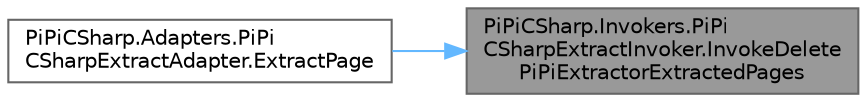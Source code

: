 digraph "PiPiCSharp.Invokers.PiPiCSharpExtractInvoker.InvokeDeletePiPiExtractorExtractedPages"
{
 // LATEX_PDF_SIZE
  bgcolor="transparent";
  edge [fontname=Helvetica,fontsize=10,labelfontname=Helvetica,labelfontsize=10];
  node [fontname=Helvetica,fontsize=10,shape=box,height=0.2,width=0.4];
  rankdir="RL";
  Node1 [id="Node000001",label="PiPiCSharp.Invokers.PiPi\lCSharpExtractInvoker.InvokeDelete\lPiPiExtractorExtractedPages",height=0.2,width=0.4,color="gray40", fillcolor="grey60", style="filled", fontcolor="black",tooltip="Invoke PiPiEditWrapper DeletePiPiExtractorExtractedPages."];
  Node1 -> Node2 [id="edge1_Node000001_Node000002",dir="back",color="steelblue1",style="solid",tooltip=" "];
  Node2 [id="Node000002",label="PiPiCSharp.Adapters.PiPi\lCSharpExtractAdapter.ExtractPage",height=0.2,width=0.4,color="grey40", fillcolor="white", style="filled",URL="$class_pi_pi_c_sharp_1_1_adapters_1_1_pi_pi_c_sharp_extract_adapter.html#afa6013bf7a8620a12e3d7bd21b8e1d4a",tooltip="Extract pages in pdf."];
}
